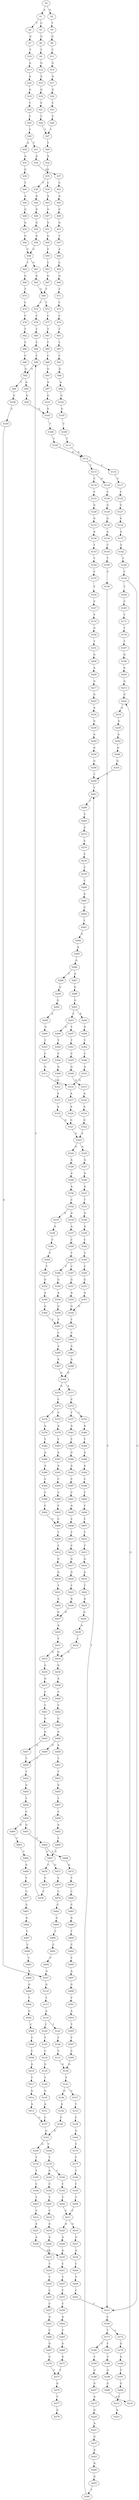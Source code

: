 strict digraph  {
	S0 -> S1 [ label = A ];
	S0 -> S2 [ label = G ];
	S1 -> S3 [ label = C ];
	S1 -> S4 [ label = T ];
	S2 -> S5 [ label = T ];
	S3 -> S6 [ label = G ];
	S4 -> S7 [ label = G ];
	S5 -> S8 [ label = G ];
	S6 -> S9 [ label = T ];
	S7 -> S10 [ label = T ];
	S8 -> S11 [ label = T ];
	S9 -> S12 [ label = G ];
	S10 -> S13 [ label = A ];
	S11 -> S14 [ label = G ];
	S12 -> S15 [ label = A ];
	S13 -> S16 [ label = A ];
	S14 -> S17 [ label = A ];
	S15 -> S18 [ label = G ];
	S16 -> S19 [ label = G ];
	S17 -> S20 [ label = G ];
	S18 -> S21 [ label = C ];
	S19 -> S22 [ label = T ];
	S20 -> S23 [ label = C ];
	S21 -> S24 [ label = C ];
	S22 -> S25 [ label = C ];
	S23 -> S26 [ label = C ];
	S24 -> S27 [ label = T ];
	S25 -> S28 [ label = T ];
	S26 -> S27 [ label = T ];
	S27 -> S29 [ label = T ];
	S28 -> S30 [ label = A ];
	S28 -> S31 [ label = T ];
	S29 -> S32 [ label = A ];
	S30 -> S33 [ label = A ];
	S31 -> S34 [ label = A ];
	S32 -> S35 [ label = G ];
	S33 -> S36 [ label = G ];
	S34 -> S37 [ label = A ];
	S35 -> S38 [ label = T ];
	S35 -> S39 [ label = C ];
	S36 -> S40 [ label = T ];
	S37 -> S41 [ label = C ];
	S38 -> S42 [ label = A ];
	S39 -> S43 [ label = A ];
	S40 -> S44 [ label = A ];
	S41 -> S45 [ label = A ];
	S42 -> S46 [ label = G ];
	S43 -> S47 [ label = G ];
	S44 -> S48 [ label = G ];
	S45 -> S49 [ label = G ];
	S46 -> S50 [ label = G ];
	S47 -> S51 [ label = G ];
	S48 -> S52 [ label = G ];
	S49 -> S53 [ label = G ];
	S50 -> S54 [ label = G ];
	S51 -> S55 [ label = G ];
	S52 -> S56 [ label = G ];
	S53 -> S57 [ label = T ];
	S54 -> S58 [ label = C ];
	S55 -> S59 [ label = C ];
	S56 -> S58 [ label = C ];
	S57 -> S60 [ label = A ];
	S58 -> S61 [ label = C ];
	S58 -> S62 [ label = T ];
	S59 -> S63 [ label = C ];
	S60 -> S64 [ label = C ];
	S61 -> S65 [ label = G ];
	S62 -> S66 [ label = G ];
	S63 -> S67 [ label = G ];
	S64 -> S68 [ label = G ];
	S65 -> S69 [ label = T ];
	S66 -> S70 [ label = T ];
	S67 -> S69 [ label = T ];
	S68 -> S71 [ label = T ];
	S69 -> S72 [ label = C ];
	S69 -> S73 [ label = T ];
	S70 -> S74 [ label = C ];
	S71 -> S75 [ label = C ];
	S72 -> S76 [ label = C ];
	S73 -> S77 [ label = C ];
	S74 -> S78 [ label = C ];
	S75 -> S79 [ label = C ];
	S76 -> S80 [ label = T ];
	S77 -> S81 [ label = T ];
	S78 -> S82 [ label = T ];
	S79 -> S83 [ label = T ];
	S80 -> S84 [ label = C ];
	S81 -> S85 [ label = C ];
	S82 -> S86 [ label = C ];
	S83 -> S87 [ label = T ];
	S84 -> S88 [ label = C ];
	S85 -> S89 [ label = C ];
	S86 -> S90 [ label = C ];
	S87 -> S91 [ label = C ];
	S88 -> S92 [ label = G ];
	S89 -> S93 [ label = G ];
	S90 -> S92 [ label = G ];
	S91 -> S94 [ label = G ];
	S92 -> S95 [ label = A ];
	S92 -> S96 [ label = T ];
	S93 -> S97 [ label = A ];
	S94 -> S98 [ label = A ];
	S95 -> S99 [ label = G ];
	S96 -> S100 [ label = C ];
	S97 -> S101 [ label = G ];
	S98 -> S102 [ label = G ];
	S99 -> S103 [ label = G ];
	S100 -> S104 [ label = C ];
	S101 -> S103 [ label = G ];
	S102 -> S105 [ label = G ];
	S103 -> S106 [ label = T ];
	S104 -> S107 [ label = A ];
	S105 -> S108 [ label = T ];
	S106 -> S109 [ label = T ];
	S107 -> S110 [ label = G ];
	S108 -> S111 [ label = T ];
	S109 -> S112 [ label = A ];
	S110 -> S113 [ label = T ];
	S111 -> S112 [ label = A ];
	S112 -> S114 [ label = C ];
	S112 -> S115 [ label = T ];
	S113 -> S116 [ label = A ];
	S114 -> S117 [ label = C ];
	S115 -> S118 [ label = C ];
	S115 -> S119 [ label = G ];
	S116 -> S120 [ label = C ];
	S116 -> S121 [ label = T ];
	S117 -> S122 [ label = C ];
	S118 -> S123 [ label = C ];
	S119 -> S124 [ label = C ];
	S120 -> S125 [ label = T ];
	S121 -> S126 [ label = T ];
	S122 -> S127 [ label = G ];
	S123 -> S128 [ label = G ];
	S124 -> S129 [ label = G ];
	S125 -> S130 [ label = C ];
	S126 -> S131 [ label = C ];
	S127 -> S132 [ label = G ];
	S128 -> S133 [ label = G ];
	S129 -> S134 [ label = G ];
	S130 -> S135 [ label = G ];
	S131 -> S136 [ label = G ];
	S132 -> S137 [ label = A ];
	S133 -> S138 [ label = A ];
	S134 -> S139 [ label = A ];
	S135 -> S140 [ label = T ];
	S136 -> S141 [ label = T ];
	S137 -> S142 [ label = C ];
	S138 -> S143 [ label = T ];
	S139 -> S144 [ label = C ];
	S140 -> S145 [ label = G ];
	S141 -> S146 [ label = G ];
	S141 -> S147 [ label = C ];
	S142 -> S148 [ label = T ];
	S143 -> S149 [ label = T ];
	S144 -> S150 [ label = T ];
	S145 -> S151 [ label = A ];
	S146 -> S152 [ label = A ];
	S147 -> S153 [ label = T ];
	S148 -> S154 [ label = C ];
	S149 -> S155 [ label = C ];
	S150 -> S156 [ label = C ];
	S151 -> S157 [ label = C ];
	S152 -> S158 [ label = C ];
	S153 -> S159 [ label = C ];
	S154 -> S160 [ label = T ];
	S154 -> S161 [ label = C ];
	S155 -> S162 [ label = C ];
	S156 -> S161 [ label = C ];
	S157 -> S163 [ label = G ];
	S158 -> S163 [ label = G ];
	S159 -> S164 [ label = G ];
	S160 -> S165 [ label = C ];
	S161 -> S166 [ label = C ];
	S162 -> S167 [ label = C ];
	S163 -> S168 [ label = T ];
	S163 -> S169 [ label = G ];
	S164 -> S170 [ label = T ];
	S165 -> S171 [ label = T ];
	S166 -> S172 [ label = C ];
	S166 -> S173 [ label = T ];
	S167 -> S174 [ label = T ];
	S168 -> S175 [ label = T ];
	S169 -> S176 [ label = T ];
	S170 -> S177 [ label = T ];
	S171 -> S178 [ label = T ];
	S172 -> S179 [ label = G ];
	S173 -> S180 [ label = C ];
	S173 -> S181 [ label = T ];
	S174 -> S182 [ label = G ];
	S175 -> S183 [ label = G ];
	S175 -> S184 [ label = T ];
	S176 -> S185 [ label = T ];
	S177 -> S186 [ label = T ];
	S178 -> S187 [ label = T ];
	S179 -> S188 [ label = G ];
	S180 -> S189 [ label = T ];
	S181 -> S190 [ label = T ];
	S182 -> S191 [ label = T ];
	S183 -> S192 [ label = C ];
	S184 -> S193 [ label = C ];
	S185 -> S194 [ label = C ];
	S186 -> S195 [ label = C ];
	S187 -> S196 [ label = G ];
	S188 -> S197 [ label = T ];
	S189 -> S198 [ label = G ];
	S190 -> S199 [ label = G ];
	S191 -> S200 [ label = G ];
	S192 -> S201 [ label = T ];
	S193 -> S202 [ label = T ];
	S194 -> S203 [ label = T ];
	S195 -> S204 [ label = T ];
	S196 -> S205 [ label = G ];
	S197 -> S206 [ label = G ];
	S198 -> S207 [ label = G ];
	S199 -> S208 [ label = G ];
	S200 -> S209 [ label = A ];
	S201 -> S210 [ label = C ];
	S202 -> S211 [ label = C ];
	S203 -> S212 [ label = C ];
	S204 -> S211 [ label = C ];
	S205 -> S213 [ label = G ];
	S206 -> S214 [ label = T ];
	S207 -> S215 [ label = A ];
	S208 -> S216 [ label = G ];
	S209 -> S217 [ label = G ];
	S210 -> S218 [ label = A ];
	S211 -> S219 [ label = G ];
	S211 -> S220 [ label = A ];
	S212 -> S221 [ label = A ];
	S213 -> S222 [ label = G ];
	S214 -> S223 [ label = A ];
	S215 -> S224 [ label = G ];
	S216 -> S222 [ label = G ];
	S217 -> S225 [ label = G ];
	S218 -> S226 [ label = A ];
	S219 -> S227 [ label = G ];
	S220 -> S228 [ label = A ];
	S221 -> S229 [ label = A ];
	S222 -> S230 [ label = A ];
	S224 -> S231 [ label = A ];
	S225 -> S232 [ label = A ];
	S226 -> S233 [ label = A ];
	S227 -> S234 [ label = A ];
	S228 -> S235 [ label = A ];
	S229 -> S235 [ label = A ];
	S230 -> S236 [ label = G ];
	S231 -> S237 [ label = G ];
	S232 -> S238 [ label = G ];
	S233 -> S239 [ label = T ];
	S234 -> S240 [ label = C ];
	S235 -> S241 [ label = C ];
	S236 -> S242 [ label = A ];
	S237 -> S243 [ label = A ];
	S238 -> S244 [ label = A ];
	S239 -> S245 [ label = T ];
	S240 -> S246 [ label = T ];
	S241 -> S247 [ label = T ];
	S242 -> S248 [ label = G ];
	S243 -> S249 [ label = G ];
	S244 -> S250 [ label = G ];
	S245 -> S251 [ label = C ];
	S246 -> S252 [ label = C ];
	S247 -> S253 [ label = C ];
	S248 -> S254 [ label = G ];
	S249 -> S255 [ label = G ];
	S250 -> S256 [ label = G ];
	S251 -> S257 [ label = C ];
	S252 -> S161 [ label = C ];
	S253 -> S258 [ label = C ];
	S254 -> S259 [ label = T ];
	S255 -> S260 [ label = T ];
	S256 -> S259 [ label = T ];
	S257 -> S261 [ label = A ];
	S258 -> S262 [ label = A ];
	S259 -> S263 [ label = T ];
	S260 -> S263 [ label = T ];
	S261 -> S264 [ label = C ];
	S262 -> S265 [ label = C ];
	S263 -> S266 [ label = T ];
	S264 -> S267 [ label = G ];
	S265 -> S268 [ label = G ];
	S266 -> S269 [ label = T ];
	S267 -> S270 [ label = G ];
	S268 -> S271 [ label = G ];
	S269 -> S272 [ label = A ];
	S270 -> S273 [ label = T ];
	S271 -> S273 [ label = T ];
	S272 -> S274 [ label = C ];
	S273 -> S275 [ label = G ];
	S274 -> S276 [ label = C ];
	S275 -> S277 [ label = T ];
	S276 -> S278 [ label = C ];
	S277 -> S279 [ label = A ];
	S278 -> S280 [ label = C ];
	S280 -> S281 [ label = A ];
	S281 -> S282 [ label = G ];
	S282 -> S283 [ label = T ];
	S283 -> S284 [ label = A ];
	S284 -> S285 [ label = A ];
	S285 -> S286 [ label = G ];
	S286 -> S287 [ label = A ];
	S286 -> S288 [ label = C ];
	S287 -> S289 [ label = G ];
	S288 -> S290 [ label = G ];
	S289 -> S291 [ label = G ];
	S290 -> S292 [ label = G ];
	S291 -> S293 [ label = C ];
	S291 -> S294 [ label = A ];
	S292 -> S295 [ label = A ];
	S293 -> S296 [ label = G ];
	S293 -> S297 [ label = T ];
	S294 -> S298 [ label = G ];
	S295 -> S299 [ label = G ];
	S296 -> S300 [ label = T ];
	S297 -> S301 [ label = T ];
	S298 -> S302 [ label = T ];
	S299 -> S303 [ label = T ];
	S300 -> S304 [ label = C ];
	S301 -> S305 [ label = C ];
	S302 -> S306 [ label = C ];
	S303 -> S307 [ label = C ];
	S304 -> S308 [ label = G ];
	S305 -> S309 [ label = G ];
	S306 -> S310 [ label = G ];
	S307 -> S311 [ label = G ];
	S308 -> S312 [ label = G ];
	S309 -> S313 [ label = G ];
	S310 -> S314 [ label = G ];
	S311 -> S314 [ label = G ];
	S312 -> S315 [ label = A ];
	S313 -> S316 [ label = A ];
	S314 -> S317 [ label = A ];
	S315 -> S318 [ label = A ];
	S316 -> S319 [ label = A ];
	S317 -> S320 [ label = A ];
	S318 -> S321 [ label = G ];
	S319 -> S322 [ label = G ];
	S320 -> S321 [ label = G ];
	S321 -> S323 [ label = A ];
	S322 -> S323 [ label = A ];
	S323 -> S324 [ label = G ];
	S323 -> S325 [ label = A ];
	S324 -> S326 [ label = A ];
	S325 -> S327 [ label = A ];
	S326 -> S328 [ label = A ];
	S327 -> S329 [ label = A ];
	S328 -> S330 [ label = A ];
	S329 -> S331 [ label = A ];
	S330 -> S332 [ label = C ];
	S331 -> S333 [ label = T ];
	S332 -> S334 [ label = G ];
	S332 -> S335 [ label = A ];
	S333 -> S336 [ label = G ];
	S334 -> S337 [ label = A ];
	S335 -> S338 [ label = A ];
	S336 -> S339 [ label = A ];
	S337 -> S340 [ label = C ];
	S338 -> S341 [ label = C ];
	S339 -> S342 [ label = C ];
	S340 -> S343 [ label = T ];
	S341 -> S344 [ label = T ];
	S342 -> S345 [ label = T ];
	S343 -> S346 [ label = T ];
	S343 -> S347 [ label = C ];
	S344 -> S348 [ label = T ];
	S345 -> S349 [ label = C ];
	S346 -> S350 [ label = G ];
	S347 -> S351 [ label = G ];
	S348 -> S352 [ label = G ];
	S349 -> S353 [ label = G ];
	S350 -> S354 [ label = A ];
	S351 -> S355 [ label = A ];
	S352 -> S356 [ label = A ];
	S353 -> S357 [ label = A ];
	S354 -> S358 [ label = G ];
	S355 -> S359 [ label = G ];
	S356 -> S360 [ label = G ];
	S357 -> S359 [ label = G ];
	S358 -> S361 [ label = T ];
	S359 -> S362 [ label = T ];
	S360 -> S361 [ label = T ];
	S361 -> S363 [ label = C ];
	S362 -> S364 [ label = C ];
	S363 -> S365 [ label = A ];
	S364 -> S366 [ label = A ];
	S365 -> S367 [ label = A ];
	S366 -> S368 [ label = A ];
	S367 -> S369 [ label = G ];
	S368 -> S369 [ label = G ];
	S369 -> S370 [ label = G ];
	S369 -> S371 [ label = A ];
	S370 -> S372 [ label = C ];
	S371 -> S373 [ label = C ];
	S372 -> S374 [ label = T ];
	S372 -> S375 [ label = C ];
	S373 -> S376 [ label = C ];
	S373 -> S377 [ label = T ];
	S374 -> S378 [ label = A ];
	S375 -> S379 [ label = A ];
	S376 -> S380 [ label = A ];
	S377 -> S381 [ label = A ];
	S378 -> S382 [ label = T ];
	S379 -> S383 [ label = T ];
	S380 -> S384 [ label = T ];
	S381 -> S385 [ label = T ];
	S382 -> S386 [ label = A ];
	S383 -> S387 [ label = A ];
	S384 -> S388 [ label = G ];
	S385 -> S389 [ label = G ];
	S386 -> S390 [ label = A ];
	S387 -> S391 [ label = A ];
	S388 -> S392 [ label = A ];
	S389 -> S393 [ label = A ];
	S390 -> S394 [ label = C ];
	S391 -> S395 [ label = C ];
	S392 -> S396 [ label = C ];
	S393 -> S397 [ label = C ];
	S394 -> S398 [ label = C ];
	S395 -> S399 [ label = C ];
	S396 -> S400 [ label = C ];
	S397 -> S401 [ label = C ];
	S398 -> S402 [ label = C ];
	S399 -> S403 [ label = C ];
	S400 -> S404 [ label = C ];
	S401 -> S405 [ label = A ];
	S402 -> S406 [ label = C ];
	S403 -> S406 [ label = C ];
	S404 -> S407 [ label = C ];
	S405 -> S408 [ label = C ];
	S406 -> S409 [ label = T ];
	S407 -> S410 [ label = T ];
	S408 -> S411 [ label = T ];
	S409 -> S412 [ label = C ];
	S410 -> S413 [ label = T ];
	S411 -> S414 [ label = C ];
	S412 -> S415 [ label = G ];
	S413 -> S416 [ label = G ];
	S414 -> S417 [ label = G ];
	S415 -> S418 [ label = G ];
	S416 -> S419 [ label = G ];
	S417 -> S420 [ label = G ];
	S418 -> S421 [ label = T ];
	S419 -> S422 [ label = T ];
	S420 -> S423 [ label = T ];
	S421 -> S424 [ label = A ];
	S422 -> S425 [ label = A ];
	S423 -> S426 [ label = A ];
	S424 -> S427 [ label = G ];
	S425 -> S428 [ label = G ];
	S426 -> S427 [ label = G ];
	S427 -> S429 [ label = A ];
	S428 -> S430 [ label = A ];
	S429 -> S431 [ label = T ];
	S430 -> S432 [ label = T ];
	S431 -> S433 [ label = A ];
	S431 -> S434 [ label = G ];
	S432 -> S434 [ label = G ];
	S433 -> S435 [ label = G ];
	S434 -> S436 [ label = G ];
	S435 -> S437 [ label = A ];
	S436 -> S438 [ label = A ];
	S437 -> S439 [ label = C ];
	S438 -> S440 [ label = C ];
	S439 -> S441 [ label = C ];
	S440 -> S442 [ label = C ];
	S441 -> S443 [ label = G ];
	S442 -> S444 [ label = G ];
	S443 -> S445 [ label = G ];
	S444 -> S446 [ label = G ];
	S445 -> S447 [ label = G ];
	S446 -> S448 [ label = A ];
	S446 -> S449 [ label = G ];
	S447 -> S450 [ label = T ];
	S448 -> S451 [ label = T ];
	S449 -> S450 [ label = T ];
	S450 -> S452 [ label = T ];
	S451 -> S453 [ label = T ];
	S452 -> S454 [ label = G ];
	S453 -> S455 [ label = G ];
	S454 -> S456 [ label = T ];
	S455 -> S457 [ label = T ];
	S456 -> S458 [ label = C ];
	S457 -> S459 [ label = C ];
	S458 -> S460 [ label = A ];
	S458 -> S461 [ label = G ];
	S459 -> S462 [ label = G ];
	S460 -> S463 [ label = T ];
	S461 -> S464 [ label = T ];
	S462 -> S465 [ label = T ];
	S463 -> S466 [ label = T ];
	S464 -> S467 [ label = C ];
	S464 -> S468 [ label = T ];
	S465 -> S467 [ label = C ];
	S466 -> S469 [ label = G ];
	S467 -> S470 [ label = C ];
	S467 -> S471 [ label = G ];
	S468 -> S472 [ label = G ];
	S469 -> S473 [ label = T ];
	S470 -> S474 [ label = T ];
	S471 -> S475 [ label = T ];
	S472 -> S476 [ label = T ];
	S473 -> S477 [ label = C ];
	S474 -> S478 [ label = C ];
	S475 -> S479 [ label = C ];
	S476 -> S480 [ label = C ];
	S477 -> S481 [ label = C ];
	S478 -> S88 [ label = C ];
	S479 -> S482 [ label = C ];
	S480 -> S483 [ label = C ];
	S481 -> S484 [ label = G ];
	S482 -> S485 [ label = G ];
	S483 -> S486 [ label = A ];
	S484 -> S487 [ label = T ];
	S485 -> S488 [ label = T ];
	S486 -> S489 [ label = T ];
	S487 -> S490 [ label = C ];
	S488 -> S491 [ label = C ];
	S489 -> S492 [ label = C ];
	S490 -> S493 [ label = T ];
	S491 -> S494 [ label = C ];
	S492 -> S495 [ label = T ];
	S493 -> S496 [ label = A ];
	S494 -> S107 [ label = A ];
	S495 -> S497 [ label = A ];
	S496 -> S498 [ label = G ];
	S497 -> S499 [ label = G ];
	S498 -> S500 [ label = T ];
	S499 -> S501 [ label = T ];
	S500 -> S502 [ label = G ];
	S501 -> S503 [ label = A ];
	S502 -> S504 [ label = C ];
	S503 -> S505 [ label = T ];
	S504 -> S506 [ label = T ];
	S505 -> S507 [ label = T ];
	S506 -> S508 [ label = C ];
	S507 -> S509 [ label = C ];
	S508 -> S510 [ label = G ];
	S509 -> S136 [ label = G ];
	S510 -> S511 [ label = T ];
	S511 -> S512 [ label = G ];
	S512 -> S513 [ label = A ];
	S513 -> S157 [ label = C ];
}
